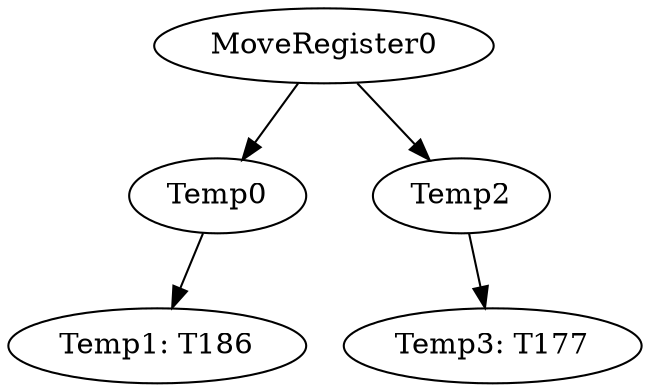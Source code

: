 digraph {
	ordering = out;
	MoveRegister0 -> Temp0;
	MoveRegister0 -> Temp2;
	Temp2 -> "Temp3: T177";
	Temp0 -> "Temp1: T186";
}

